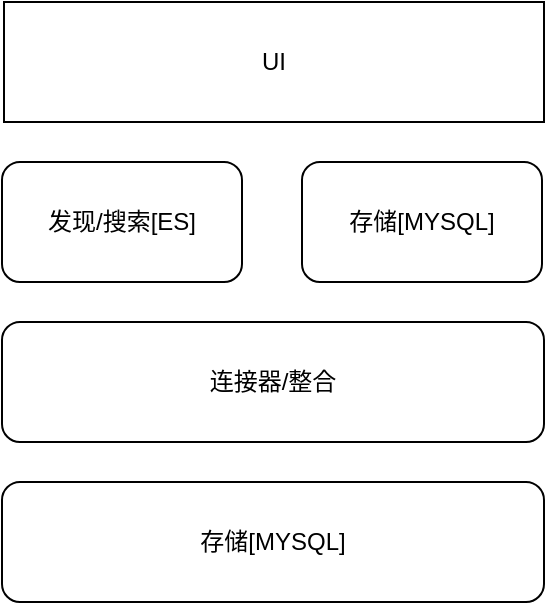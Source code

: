 <mxfile version="24.3.1" type="github">
  <diagram name="第 1 页" id="70T1MRnKtIXGYT4ElFIe">
    <mxGraphModel dx="1386" dy="831" grid="1" gridSize="10" guides="1" tooltips="1" connect="1" arrows="1" fold="1" page="1" pageScale="1" pageWidth="827" pageHeight="1169" math="0" shadow="0">
      <root>
        <mxCell id="0" />
        <mxCell id="1" parent="0" />
        <mxCell id="SnNNpA_Og-Mve1esX4ld-1" value="UI" style="rounded=0;whiteSpace=wrap;html=1;" vertex="1" parent="1">
          <mxGeometry x="280" y="160" width="270" height="60" as="geometry" />
        </mxCell>
        <mxCell id="SnNNpA_Og-Mve1esX4ld-2" value="发现/搜索[ES]" style="rounded=1;whiteSpace=wrap;html=1;" vertex="1" parent="1">
          <mxGeometry x="279" y="240" width="120" height="60" as="geometry" />
        </mxCell>
        <mxCell id="SnNNpA_Og-Mve1esX4ld-5" value="存储[&lt;span style=&quot;background-color: initial;&quot;&gt;MYSQL]&lt;/span&gt;" style="rounded=1;whiteSpace=wrap;html=1;" vertex="1" parent="1">
          <mxGeometry x="429" y="240" width="120" height="60" as="geometry" />
        </mxCell>
        <mxCell id="SnNNpA_Og-Mve1esX4ld-6" value="连接器/整合" style="rounded=1;whiteSpace=wrap;html=1;" vertex="1" parent="1">
          <mxGeometry x="279" y="320" width="271" height="60" as="geometry" />
        </mxCell>
        <mxCell id="SnNNpA_Og-Mve1esX4ld-7" value="存储[&lt;span style=&quot;background-color: initial;&quot;&gt;MYSQL]&lt;/span&gt;" style="rounded=1;whiteSpace=wrap;html=1;" vertex="1" parent="1">
          <mxGeometry x="279" y="400" width="271" height="60" as="geometry" />
        </mxCell>
      </root>
    </mxGraphModel>
  </diagram>
</mxfile>
